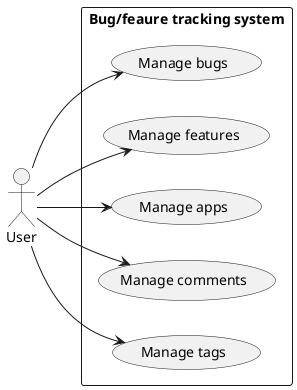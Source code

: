 @startuml
left to right direction
actor User

rectangle  "Bug/feaure tracking system" {
User --> (Manage bugs)
User --> (Manage features)
User --> (Manage apps)
User --> (Manage comments)
User --> (Manage tags)
}

@enduml
